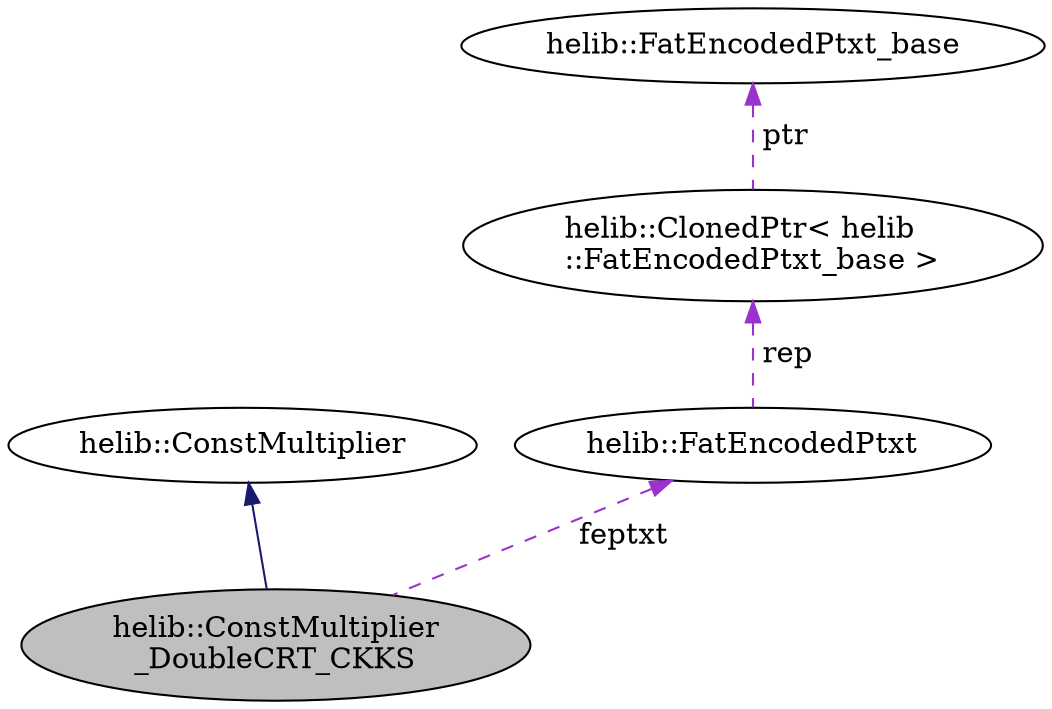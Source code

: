 digraph "helib::ConstMultiplier_DoubleCRT_CKKS"
{
  N2 [label="helib::ConstMultiplier\l_DoubleCRT_CKKS",color="black", fillcolor="grey75", style="filled", fontcolor="black"];
  N3 -> N2 [dir="back",color="midnightblue",style="solid"];
  N3 [label="helib::ConstMultiplier",color="black", fillcolor="white", style="filled"];
  N4 -> N2 [dir="back",color="darkorchid3",style="dashed",label=" feptxt" ];
  N4 [label="helib::FatEncodedPtxt",color="black", fillcolor="white", style="filled"];
  N5 -> N4 [dir="back",color="darkorchid3",style="dashed",label=" rep" ];
  N5 [label="helib::ClonedPtr\< helib\l::FatEncodedPtxt_base \>",color="black", fillcolor="white", style="filled"];
  N6 -> N5 [dir="back",color="darkorchid3",style="dashed",label=" ptr" ];
  N6 [label="helib::FatEncodedPtxt_base",color="black", fillcolor="white", style="filled"];
}
digraph "helib::ConstMultiplier_DoubleCRT_CKKS"
{
  N0 [label="helib::ConstMultiplier\l_DoubleCRT_CKKS",color="black", fillcolor="grey75", style="filled", fontcolor="black"];
  N1 -> N0 [dir="back",color="midnightblue",style="solid"];
  N1 [label="helib::ConstMultiplier",color="black", fillcolor="white", style="filled"];
}
